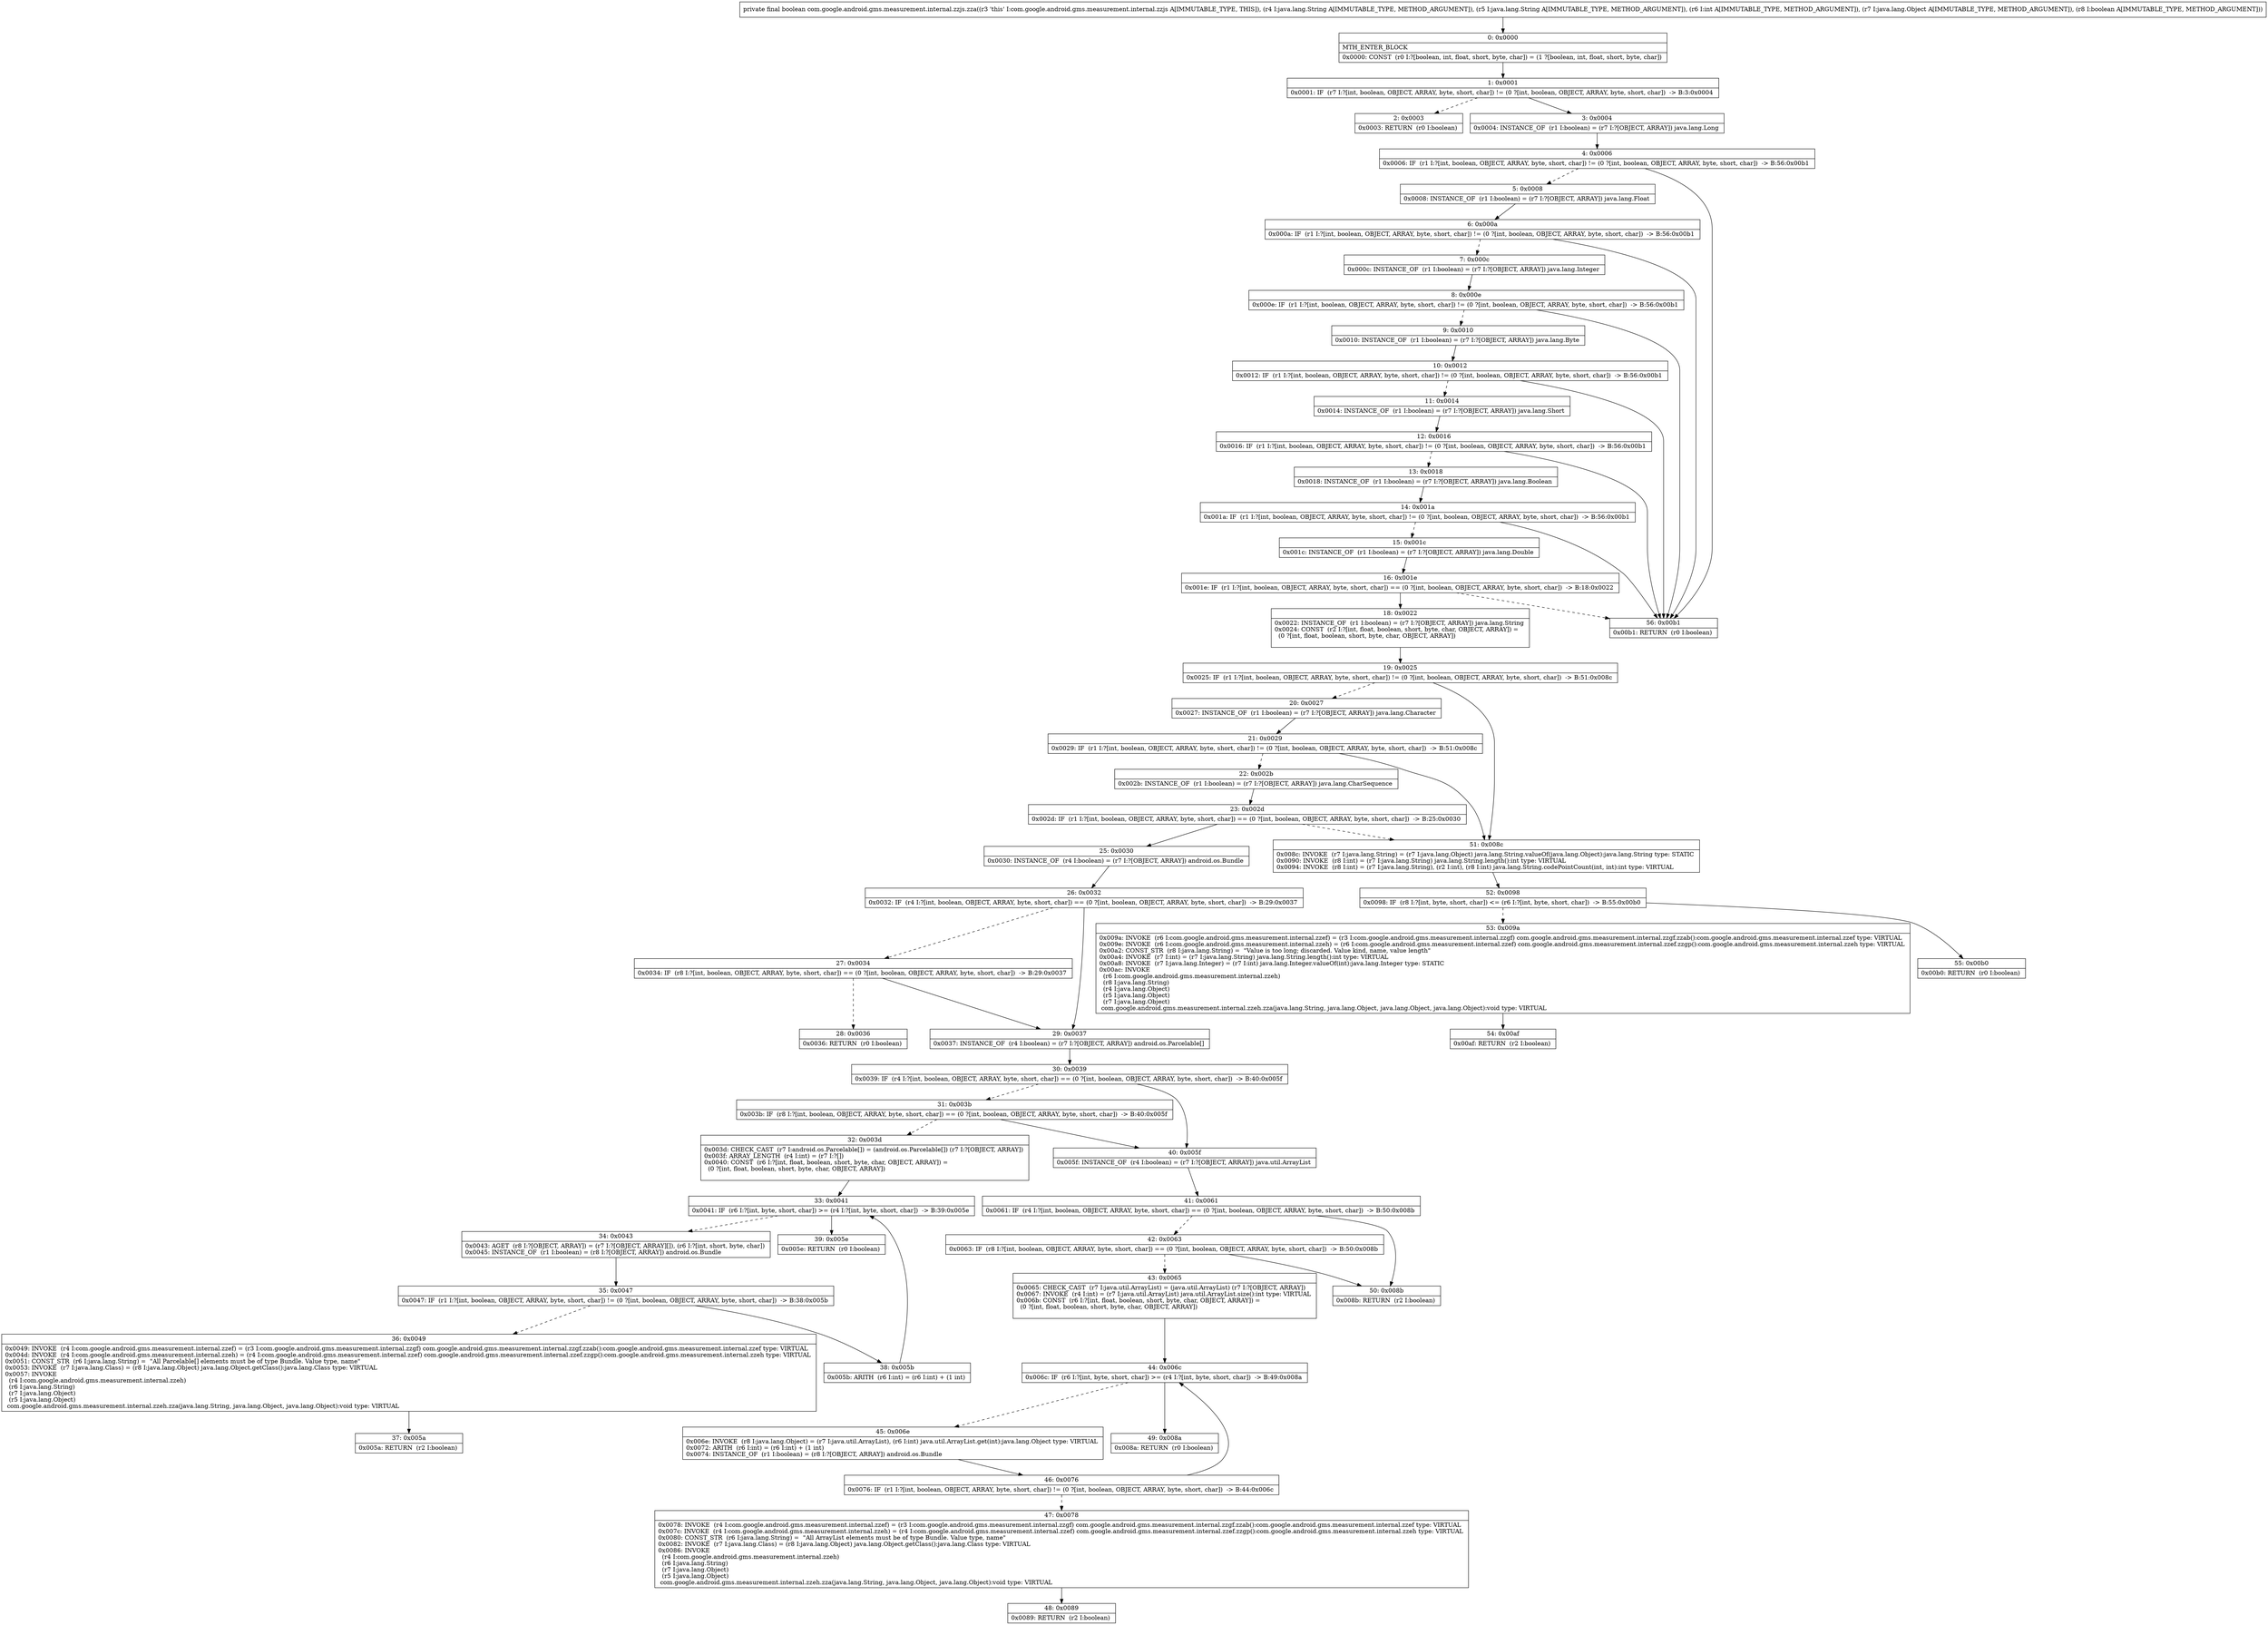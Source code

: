digraph "CFG forcom.google.android.gms.measurement.internal.zzjs.zza(Ljava\/lang\/String;Ljava\/lang\/String;ILjava\/lang\/Object;Z)Z" {
Node_0 [shape=record,label="{0\:\ 0x0000|MTH_ENTER_BLOCK\l|0x0000: CONST  (r0 I:?[boolean, int, float, short, byte, char]) = (1 ?[boolean, int, float, short, byte, char]) \l}"];
Node_1 [shape=record,label="{1\:\ 0x0001|0x0001: IF  (r7 I:?[int, boolean, OBJECT, ARRAY, byte, short, char]) != (0 ?[int, boolean, OBJECT, ARRAY, byte, short, char])  \-\> B:3:0x0004 \l}"];
Node_2 [shape=record,label="{2\:\ 0x0003|0x0003: RETURN  (r0 I:boolean) \l}"];
Node_3 [shape=record,label="{3\:\ 0x0004|0x0004: INSTANCE_OF  (r1 I:boolean) = (r7 I:?[OBJECT, ARRAY]) java.lang.Long \l}"];
Node_4 [shape=record,label="{4\:\ 0x0006|0x0006: IF  (r1 I:?[int, boolean, OBJECT, ARRAY, byte, short, char]) != (0 ?[int, boolean, OBJECT, ARRAY, byte, short, char])  \-\> B:56:0x00b1 \l}"];
Node_5 [shape=record,label="{5\:\ 0x0008|0x0008: INSTANCE_OF  (r1 I:boolean) = (r7 I:?[OBJECT, ARRAY]) java.lang.Float \l}"];
Node_6 [shape=record,label="{6\:\ 0x000a|0x000a: IF  (r1 I:?[int, boolean, OBJECT, ARRAY, byte, short, char]) != (0 ?[int, boolean, OBJECT, ARRAY, byte, short, char])  \-\> B:56:0x00b1 \l}"];
Node_7 [shape=record,label="{7\:\ 0x000c|0x000c: INSTANCE_OF  (r1 I:boolean) = (r7 I:?[OBJECT, ARRAY]) java.lang.Integer \l}"];
Node_8 [shape=record,label="{8\:\ 0x000e|0x000e: IF  (r1 I:?[int, boolean, OBJECT, ARRAY, byte, short, char]) != (0 ?[int, boolean, OBJECT, ARRAY, byte, short, char])  \-\> B:56:0x00b1 \l}"];
Node_9 [shape=record,label="{9\:\ 0x0010|0x0010: INSTANCE_OF  (r1 I:boolean) = (r7 I:?[OBJECT, ARRAY]) java.lang.Byte \l}"];
Node_10 [shape=record,label="{10\:\ 0x0012|0x0012: IF  (r1 I:?[int, boolean, OBJECT, ARRAY, byte, short, char]) != (0 ?[int, boolean, OBJECT, ARRAY, byte, short, char])  \-\> B:56:0x00b1 \l}"];
Node_11 [shape=record,label="{11\:\ 0x0014|0x0014: INSTANCE_OF  (r1 I:boolean) = (r7 I:?[OBJECT, ARRAY]) java.lang.Short \l}"];
Node_12 [shape=record,label="{12\:\ 0x0016|0x0016: IF  (r1 I:?[int, boolean, OBJECT, ARRAY, byte, short, char]) != (0 ?[int, boolean, OBJECT, ARRAY, byte, short, char])  \-\> B:56:0x00b1 \l}"];
Node_13 [shape=record,label="{13\:\ 0x0018|0x0018: INSTANCE_OF  (r1 I:boolean) = (r7 I:?[OBJECT, ARRAY]) java.lang.Boolean \l}"];
Node_14 [shape=record,label="{14\:\ 0x001a|0x001a: IF  (r1 I:?[int, boolean, OBJECT, ARRAY, byte, short, char]) != (0 ?[int, boolean, OBJECT, ARRAY, byte, short, char])  \-\> B:56:0x00b1 \l}"];
Node_15 [shape=record,label="{15\:\ 0x001c|0x001c: INSTANCE_OF  (r1 I:boolean) = (r7 I:?[OBJECT, ARRAY]) java.lang.Double \l}"];
Node_16 [shape=record,label="{16\:\ 0x001e|0x001e: IF  (r1 I:?[int, boolean, OBJECT, ARRAY, byte, short, char]) == (0 ?[int, boolean, OBJECT, ARRAY, byte, short, char])  \-\> B:18:0x0022 \l}"];
Node_18 [shape=record,label="{18\:\ 0x0022|0x0022: INSTANCE_OF  (r1 I:boolean) = (r7 I:?[OBJECT, ARRAY]) java.lang.String \l0x0024: CONST  (r2 I:?[int, float, boolean, short, byte, char, OBJECT, ARRAY]) = \l  (0 ?[int, float, boolean, short, byte, char, OBJECT, ARRAY])\l \l}"];
Node_19 [shape=record,label="{19\:\ 0x0025|0x0025: IF  (r1 I:?[int, boolean, OBJECT, ARRAY, byte, short, char]) != (0 ?[int, boolean, OBJECT, ARRAY, byte, short, char])  \-\> B:51:0x008c \l}"];
Node_20 [shape=record,label="{20\:\ 0x0027|0x0027: INSTANCE_OF  (r1 I:boolean) = (r7 I:?[OBJECT, ARRAY]) java.lang.Character \l}"];
Node_21 [shape=record,label="{21\:\ 0x0029|0x0029: IF  (r1 I:?[int, boolean, OBJECT, ARRAY, byte, short, char]) != (0 ?[int, boolean, OBJECT, ARRAY, byte, short, char])  \-\> B:51:0x008c \l}"];
Node_22 [shape=record,label="{22\:\ 0x002b|0x002b: INSTANCE_OF  (r1 I:boolean) = (r7 I:?[OBJECT, ARRAY]) java.lang.CharSequence \l}"];
Node_23 [shape=record,label="{23\:\ 0x002d|0x002d: IF  (r1 I:?[int, boolean, OBJECT, ARRAY, byte, short, char]) == (0 ?[int, boolean, OBJECT, ARRAY, byte, short, char])  \-\> B:25:0x0030 \l}"];
Node_25 [shape=record,label="{25\:\ 0x0030|0x0030: INSTANCE_OF  (r4 I:boolean) = (r7 I:?[OBJECT, ARRAY]) android.os.Bundle \l}"];
Node_26 [shape=record,label="{26\:\ 0x0032|0x0032: IF  (r4 I:?[int, boolean, OBJECT, ARRAY, byte, short, char]) == (0 ?[int, boolean, OBJECT, ARRAY, byte, short, char])  \-\> B:29:0x0037 \l}"];
Node_27 [shape=record,label="{27\:\ 0x0034|0x0034: IF  (r8 I:?[int, boolean, OBJECT, ARRAY, byte, short, char]) == (0 ?[int, boolean, OBJECT, ARRAY, byte, short, char])  \-\> B:29:0x0037 \l}"];
Node_28 [shape=record,label="{28\:\ 0x0036|0x0036: RETURN  (r0 I:boolean) \l}"];
Node_29 [shape=record,label="{29\:\ 0x0037|0x0037: INSTANCE_OF  (r4 I:boolean) = (r7 I:?[OBJECT, ARRAY]) android.os.Parcelable[] \l}"];
Node_30 [shape=record,label="{30\:\ 0x0039|0x0039: IF  (r4 I:?[int, boolean, OBJECT, ARRAY, byte, short, char]) == (0 ?[int, boolean, OBJECT, ARRAY, byte, short, char])  \-\> B:40:0x005f \l}"];
Node_31 [shape=record,label="{31\:\ 0x003b|0x003b: IF  (r8 I:?[int, boolean, OBJECT, ARRAY, byte, short, char]) == (0 ?[int, boolean, OBJECT, ARRAY, byte, short, char])  \-\> B:40:0x005f \l}"];
Node_32 [shape=record,label="{32\:\ 0x003d|0x003d: CHECK_CAST  (r7 I:android.os.Parcelable[]) = (android.os.Parcelable[]) (r7 I:?[OBJECT, ARRAY]) \l0x003f: ARRAY_LENGTH  (r4 I:int) = (r7 I:?[]) \l0x0040: CONST  (r6 I:?[int, float, boolean, short, byte, char, OBJECT, ARRAY]) = \l  (0 ?[int, float, boolean, short, byte, char, OBJECT, ARRAY])\l \l}"];
Node_33 [shape=record,label="{33\:\ 0x0041|0x0041: IF  (r6 I:?[int, byte, short, char]) \>= (r4 I:?[int, byte, short, char])  \-\> B:39:0x005e \l}"];
Node_34 [shape=record,label="{34\:\ 0x0043|0x0043: AGET  (r8 I:?[OBJECT, ARRAY]) = (r7 I:?[OBJECT, ARRAY][]), (r6 I:?[int, short, byte, char]) \l0x0045: INSTANCE_OF  (r1 I:boolean) = (r8 I:?[OBJECT, ARRAY]) android.os.Bundle \l}"];
Node_35 [shape=record,label="{35\:\ 0x0047|0x0047: IF  (r1 I:?[int, boolean, OBJECT, ARRAY, byte, short, char]) != (0 ?[int, boolean, OBJECT, ARRAY, byte, short, char])  \-\> B:38:0x005b \l}"];
Node_36 [shape=record,label="{36\:\ 0x0049|0x0049: INVOKE  (r4 I:com.google.android.gms.measurement.internal.zzef) = (r3 I:com.google.android.gms.measurement.internal.zzgf) com.google.android.gms.measurement.internal.zzgf.zzab():com.google.android.gms.measurement.internal.zzef type: VIRTUAL \l0x004d: INVOKE  (r4 I:com.google.android.gms.measurement.internal.zzeh) = (r4 I:com.google.android.gms.measurement.internal.zzef) com.google.android.gms.measurement.internal.zzef.zzgp():com.google.android.gms.measurement.internal.zzeh type: VIRTUAL \l0x0051: CONST_STR  (r6 I:java.lang.String) =  \"All Parcelable[] elements must be of type Bundle. Value type, name\" \l0x0053: INVOKE  (r7 I:java.lang.Class) = (r8 I:java.lang.Object) java.lang.Object.getClass():java.lang.Class type: VIRTUAL \l0x0057: INVOKE  \l  (r4 I:com.google.android.gms.measurement.internal.zzeh)\l  (r6 I:java.lang.String)\l  (r7 I:java.lang.Object)\l  (r5 I:java.lang.Object)\l com.google.android.gms.measurement.internal.zzeh.zza(java.lang.String, java.lang.Object, java.lang.Object):void type: VIRTUAL \l}"];
Node_37 [shape=record,label="{37\:\ 0x005a|0x005a: RETURN  (r2 I:boolean) \l}"];
Node_38 [shape=record,label="{38\:\ 0x005b|0x005b: ARITH  (r6 I:int) = (r6 I:int) + (1 int) \l}"];
Node_39 [shape=record,label="{39\:\ 0x005e|0x005e: RETURN  (r0 I:boolean) \l}"];
Node_40 [shape=record,label="{40\:\ 0x005f|0x005f: INSTANCE_OF  (r4 I:boolean) = (r7 I:?[OBJECT, ARRAY]) java.util.ArrayList \l}"];
Node_41 [shape=record,label="{41\:\ 0x0061|0x0061: IF  (r4 I:?[int, boolean, OBJECT, ARRAY, byte, short, char]) == (0 ?[int, boolean, OBJECT, ARRAY, byte, short, char])  \-\> B:50:0x008b \l}"];
Node_42 [shape=record,label="{42\:\ 0x0063|0x0063: IF  (r8 I:?[int, boolean, OBJECT, ARRAY, byte, short, char]) == (0 ?[int, boolean, OBJECT, ARRAY, byte, short, char])  \-\> B:50:0x008b \l}"];
Node_43 [shape=record,label="{43\:\ 0x0065|0x0065: CHECK_CAST  (r7 I:java.util.ArrayList) = (java.util.ArrayList) (r7 I:?[OBJECT, ARRAY]) \l0x0067: INVOKE  (r4 I:int) = (r7 I:java.util.ArrayList) java.util.ArrayList.size():int type: VIRTUAL \l0x006b: CONST  (r6 I:?[int, float, boolean, short, byte, char, OBJECT, ARRAY]) = \l  (0 ?[int, float, boolean, short, byte, char, OBJECT, ARRAY])\l \l}"];
Node_44 [shape=record,label="{44\:\ 0x006c|0x006c: IF  (r6 I:?[int, byte, short, char]) \>= (r4 I:?[int, byte, short, char])  \-\> B:49:0x008a \l}"];
Node_45 [shape=record,label="{45\:\ 0x006e|0x006e: INVOKE  (r8 I:java.lang.Object) = (r7 I:java.util.ArrayList), (r6 I:int) java.util.ArrayList.get(int):java.lang.Object type: VIRTUAL \l0x0072: ARITH  (r6 I:int) = (r6 I:int) + (1 int) \l0x0074: INSTANCE_OF  (r1 I:boolean) = (r8 I:?[OBJECT, ARRAY]) android.os.Bundle \l}"];
Node_46 [shape=record,label="{46\:\ 0x0076|0x0076: IF  (r1 I:?[int, boolean, OBJECT, ARRAY, byte, short, char]) != (0 ?[int, boolean, OBJECT, ARRAY, byte, short, char])  \-\> B:44:0x006c \l}"];
Node_47 [shape=record,label="{47\:\ 0x0078|0x0078: INVOKE  (r4 I:com.google.android.gms.measurement.internal.zzef) = (r3 I:com.google.android.gms.measurement.internal.zzgf) com.google.android.gms.measurement.internal.zzgf.zzab():com.google.android.gms.measurement.internal.zzef type: VIRTUAL \l0x007c: INVOKE  (r4 I:com.google.android.gms.measurement.internal.zzeh) = (r4 I:com.google.android.gms.measurement.internal.zzef) com.google.android.gms.measurement.internal.zzef.zzgp():com.google.android.gms.measurement.internal.zzeh type: VIRTUAL \l0x0080: CONST_STR  (r6 I:java.lang.String) =  \"All ArrayList elements must be of type Bundle. Value type, name\" \l0x0082: INVOKE  (r7 I:java.lang.Class) = (r8 I:java.lang.Object) java.lang.Object.getClass():java.lang.Class type: VIRTUAL \l0x0086: INVOKE  \l  (r4 I:com.google.android.gms.measurement.internal.zzeh)\l  (r6 I:java.lang.String)\l  (r7 I:java.lang.Object)\l  (r5 I:java.lang.Object)\l com.google.android.gms.measurement.internal.zzeh.zza(java.lang.String, java.lang.Object, java.lang.Object):void type: VIRTUAL \l}"];
Node_48 [shape=record,label="{48\:\ 0x0089|0x0089: RETURN  (r2 I:boolean) \l}"];
Node_49 [shape=record,label="{49\:\ 0x008a|0x008a: RETURN  (r0 I:boolean) \l}"];
Node_50 [shape=record,label="{50\:\ 0x008b|0x008b: RETURN  (r2 I:boolean) \l}"];
Node_51 [shape=record,label="{51\:\ 0x008c|0x008c: INVOKE  (r7 I:java.lang.String) = (r7 I:java.lang.Object) java.lang.String.valueOf(java.lang.Object):java.lang.String type: STATIC \l0x0090: INVOKE  (r8 I:int) = (r7 I:java.lang.String) java.lang.String.length():int type: VIRTUAL \l0x0094: INVOKE  (r8 I:int) = (r7 I:java.lang.String), (r2 I:int), (r8 I:int) java.lang.String.codePointCount(int, int):int type: VIRTUAL \l}"];
Node_52 [shape=record,label="{52\:\ 0x0098|0x0098: IF  (r8 I:?[int, byte, short, char]) \<= (r6 I:?[int, byte, short, char])  \-\> B:55:0x00b0 \l}"];
Node_53 [shape=record,label="{53\:\ 0x009a|0x009a: INVOKE  (r6 I:com.google.android.gms.measurement.internal.zzef) = (r3 I:com.google.android.gms.measurement.internal.zzgf) com.google.android.gms.measurement.internal.zzgf.zzab():com.google.android.gms.measurement.internal.zzef type: VIRTUAL \l0x009e: INVOKE  (r6 I:com.google.android.gms.measurement.internal.zzeh) = (r6 I:com.google.android.gms.measurement.internal.zzef) com.google.android.gms.measurement.internal.zzef.zzgp():com.google.android.gms.measurement.internal.zzeh type: VIRTUAL \l0x00a2: CONST_STR  (r8 I:java.lang.String) =  \"Value is too long; discarded. Value kind, name, value length\" \l0x00a4: INVOKE  (r7 I:int) = (r7 I:java.lang.String) java.lang.String.length():int type: VIRTUAL \l0x00a8: INVOKE  (r7 I:java.lang.Integer) = (r7 I:int) java.lang.Integer.valueOf(int):java.lang.Integer type: STATIC \l0x00ac: INVOKE  \l  (r6 I:com.google.android.gms.measurement.internal.zzeh)\l  (r8 I:java.lang.String)\l  (r4 I:java.lang.Object)\l  (r5 I:java.lang.Object)\l  (r7 I:java.lang.Object)\l com.google.android.gms.measurement.internal.zzeh.zza(java.lang.String, java.lang.Object, java.lang.Object, java.lang.Object):void type: VIRTUAL \l}"];
Node_54 [shape=record,label="{54\:\ 0x00af|0x00af: RETURN  (r2 I:boolean) \l}"];
Node_55 [shape=record,label="{55\:\ 0x00b0|0x00b0: RETURN  (r0 I:boolean) \l}"];
Node_56 [shape=record,label="{56\:\ 0x00b1|0x00b1: RETURN  (r0 I:boolean) \l}"];
MethodNode[shape=record,label="{private final boolean com.google.android.gms.measurement.internal.zzjs.zza((r3 'this' I:com.google.android.gms.measurement.internal.zzjs A[IMMUTABLE_TYPE, THIS]), (r4 I:java.lang.String A[IMMUTABLE_TYPE, METHOD_ARGUMENT]), (r5 I:java.lang.String A[IMMUTABLE_TYPE, METHOD_ARGUMENT]), (r6 I:int A[IMMUTABLE_TYPE, METHOD_ARGUMENT]), (r7 I:java.lang.Object A[IMMUTABLE_TYPE, METHOD_ARGUMENT]), (r8 I:boolean A[IMMUTABLE_TYPE, METHOD_ARGUMENT])) }"];
MethodNode -> Node_0;
Node_0 -> Node_1;
Node_1 -> Node_2[style=dashed];
Node_1 -> Node_3;
Node_3 -> Node_4;
Node_4 -> Node_5[style=dashed];
Node_4 -> Node_56;
Node_5 -> Node_6;
Node_6 -> Node_7[style=dashed];
Node_6 -> Node_56;
Node_7 -> Node_8;
Node_8 -> Node_9[style=dashed];
Node_8 -> Node_56;
Node_9 -> Node_10;
Node_10 -> Node_11[style=dashed];
Node_10 -> Node_56;
Node_11 -> Node_12;
Node_12 -> Node_13[style=dashed];
Node_12 -> Node_56;
Node_13 -> Node_14;
Node_14 -> Node_15[style=dashed];
Node_14 -> Node_56;
Node_15 -> Node_16;
Node_16 -> Node_18;
Node_16 -> Node_56[style=dashed];
Node_18 -> Node_19;
Node_19 -> Node_20[style=dashed];
Node_19 -> Node_51;
Node_20 -> Node_21;
Node_21 -> Node_22[style=dashed];
Node_21 -> Node_51;
Node_22 -> Node_23;
Node_23 -> Node_25;
Node_23 -> Node_51[style=dashed];
Node_25 -> Node_26;
Node_26 -> Node_27[style=dashed];
Node_26 -> Node_29;
Node_27 -> Node_28[style=dashed];
Node_27 -> Node_29;
Node_29 -> Node_30;
Node_30 -> Node_31[style=dashed];
Node_30 -> Node_40;
Node_31 -> Node_32[style=dashed];
Node_31 -> Node_40;
Node_32 -> Node_33;
Node_33 -> Node_34[style=dashed];
Node_33 -> Node_39;
Node_34 -> Node_35;
Node_35 -> Node_36[style=dashed];
Node_35 -> Node_38;
Node_36 -> Node_37;
Node_38 -> Node_33;
Node_40 -> Node_41;
Node_41 -> Node_42[style=dashed];
Node_41 -> Node_50;
Node_42 -> Node_43[style=dashed];
Node_42 -> Node_50;
Node_43 -> Node_44;
Node_44 -> Node_45[style=dashed];
Node_44 -> Node_49;
Node_45 -> Node_46;
Node_46 -> Node_44;
Node_46 -> Node_47[style=dashed];
Node_47 -> Node_48;
Node_51 -> Node_52;
Node_52 -> Node_53[style=dashed];
Node_52 -> Node_55;
Node_53 -> Node_54;
}

